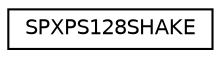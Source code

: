 digraph "Graphical Class Hierarchy"
{
 // LATEX_PDF_SIZE
  edge [fontname="Helvetica",fontsize="10",labelfontname="Helvetica",labelfontsize="10"];
  node [fontname="Helvetica",fontsize="10",shape=record];
  rankdir="LR";
  Node0 [label="SPXPS128SHAKE",height=0.2,width=0.4,color="black", fillcolor="white", style="filled",URL="$class_s_p_x_p_s128_s_h_a_k_e.html",tooltip="The SphincsPlus+ fast 256bit support class"];
}

